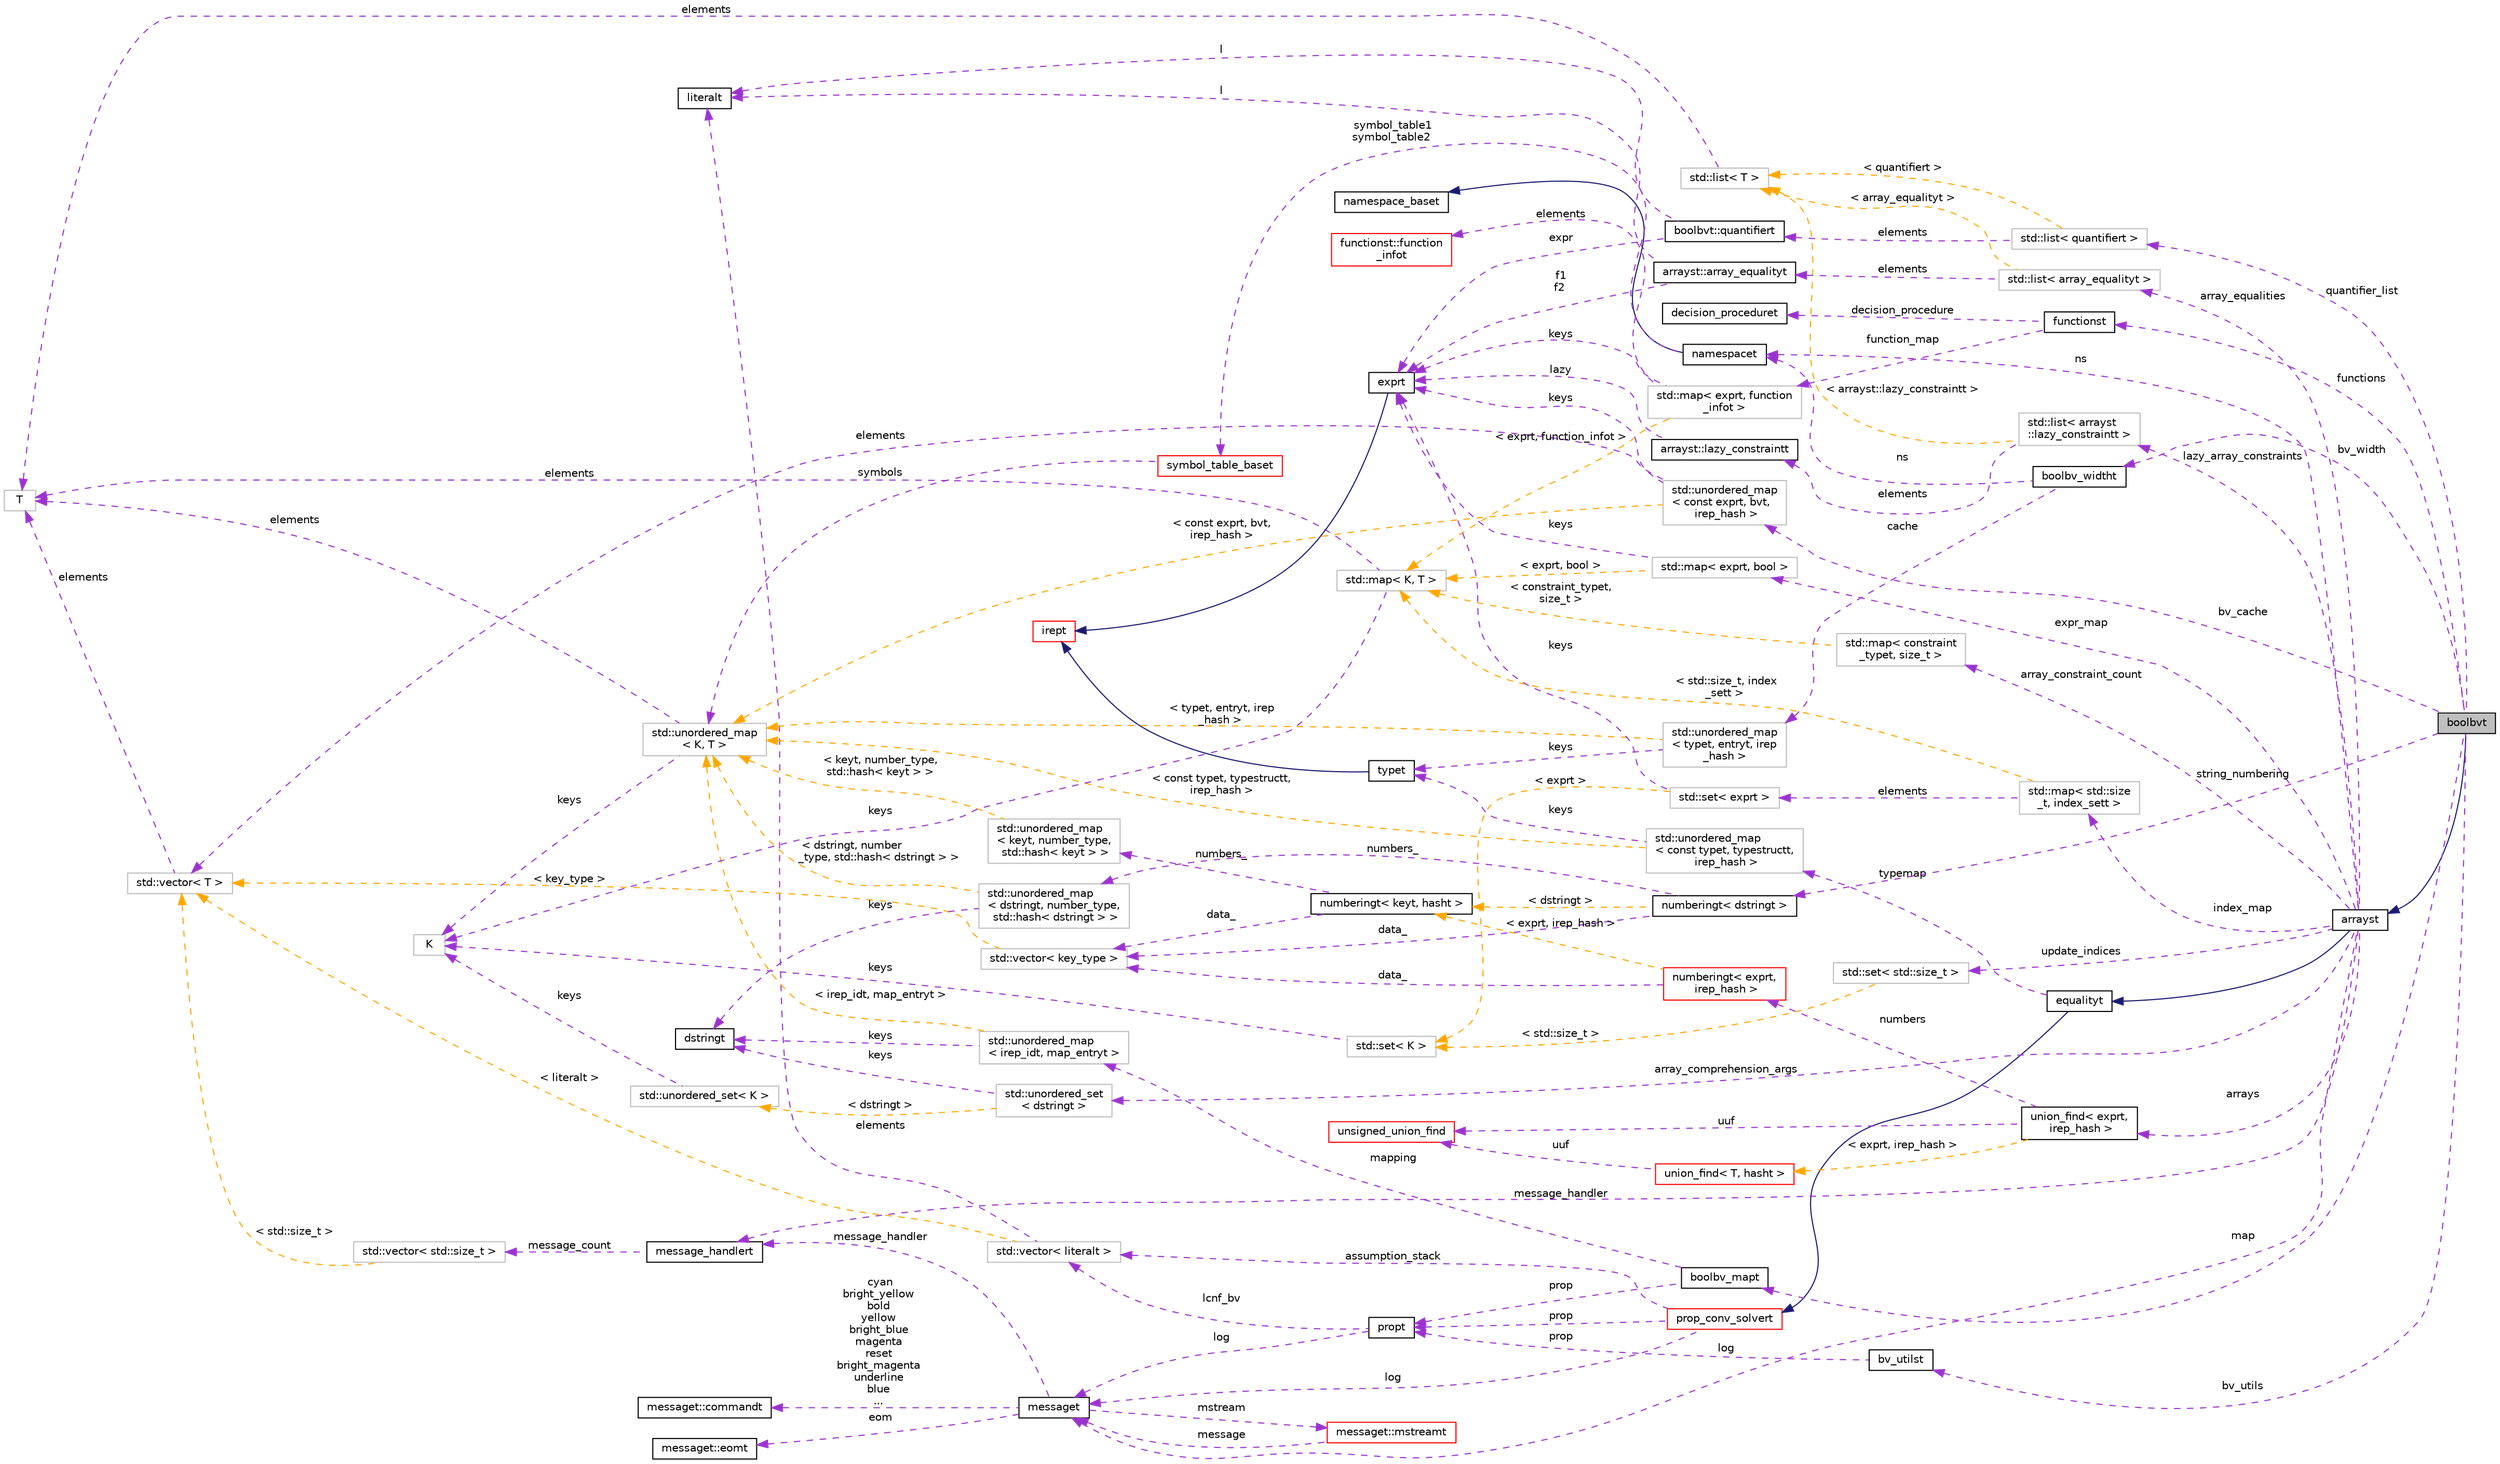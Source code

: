 digraph "boolbvt"
{
 // LATEX_PDF_SIZE
  bgcolor="transparent";
  edge [fontname="Helvetica",fontsize="10",labelfontname="Helvetica",labelfontsize="10"];
  node [fontname="Helvetica",fontsize="10",shape=record];
  rankdir="LR";
  Node1 [label="boolbvt",height=0.2,width=0.4,color="black", fillcolor="grey75", style="filled", fontcolor="black",tooltip=" "];
  Node2 -> Node1 [dir="back",color="midnightblue",fontsize="10",style="solid",fontname="Helvetica"];
  Node2 [label="arrayst",height=0.2,width=0.4,color="black",URL="$classarrayst.html",tooltip=" "];
  Node3 -> Node2 [dir="back",color="midnightblue",fontsize="10",style="solid",fontname="Helvetica"];
  Node3 [label="equalityt",height=0.2,width=0.4,color="black",URL="$classequalityt.html",tooltip=" "];
  Node4 -> Node3 [dir="back",color="midnightblue",fontsize="10",style="solid",fontname="Helvetica"];
  Node4 [label="prop_conv_solvert",height=0.2,width=0.4,color="red",URL="$classprop__conv__solvert.html",tooltip=" "];
  Node16 -> Node4 [dir="back",color="darkorchid3",fontsize="10",style="dashed",label=" log" ,fontname="Helvetica"];
  Node16 [label="messaget",height=0.2,width=0.4,color="black",URL="$classmessaget.html",tooltip="Class that provides messages with a built-in verbosity 'level'."];
  Node17 -> Node16 [dir="back",color="darkorchid3",fontsize="10",style="dashed",label=" message_handler" ,fontname="Helvetica"];
  Node17 [label="message_handlert",height=0.2,width=0.4,color="black",URL="$classmessage__handlert.html",tooltip=" "];
  Node18 -> Node17 [dir="back",color="darkorchid3",fontsize="10",style="dashed",label=" message_count" ,fontname="Helvetica"];
  Node18 [label="std::vector\< std::size_t \>",height=0.2,width=0.4,color="grey75",tooltip=" "];
  Node19 -> Node18 [dir="back",color="orange",fontsize="10",style="dashed",label=" \< std::size_t \>" ,fontname="Helvetica"];
  Node19 [label="std::vector\< T \>",height=0.2,width=0.4,color="grey75",tooltip="STL class."];
  Node15 -> Node19 [dir="back",color="darkorchid3",fontsize="10",style="dashed",label=" elements" ,fontname="Helvetica"];
  Node15 [label="T",height=0.2,width=0.4,color="grey75",tooltip=" "];
  Node20 -> Node16 [dir="back",color="darkorchid3",fontsize="10",style="dashed",label=" cyan\nbright_yellow\nbold\nyellow\nbright_blue\nmagenta\nreset\nbright_magenta\nunderline\nblue\n..." ,fontname="Helvetica"];
  Node20 [label="messaget::commandt",height=0.2,width=0.4,color="black",URL="$classmessaget_1_1commandt.html",tooltip=" "];
  Node21 -> Node16 [dir="back",color="darkorchid3",fontsize="10",style="dashed",label=" mstream" ,fontname="Helvetica"];
  Node21 [label="messaget::mstreamt",height=0.2,width=0.4,color="red",URL="$classmessaget_1_1mstreamt.html",tooltip=" "];
  Node16 -> Node21 [dir="back",color="darkorchid3",fontsize="10",style="dashed",label=" message" ,fontname="Helvetica"];
  Node34 -> Node16 [dir="back",color="darkorchid3",fontsize="10",style="dashed",label=" eom" ,fontname="Helvetica"];
  Node34 [label="messaget::eomt",height=0.2,width=0.4,color="black",URL="$classmessaget_1_1eomt.html",tooltip=" "];
  Node39 -> Node4 [dir="back",color="darkorchid3",fontsize="10",style="dashed",label=" prop" ,fontname="Helvetica"];
  Node39 [label="propt",height=0.2,width=0.4,color="black",URL="$classpropt.html",tooltip="TO_BE_DOCUMENTED."];
  Node16 -> Node39 [dir="back",color="darkorchid3",fontsize="10",style="dashed",label=" log" ,fontname="Helvetica"];
  Node40 -> Node39 [dir="back",color="darkorchid3",fontsize="10",style="dashed",label=" lcnf_bv" ,fontname="Helvetica"];
  Node40 [label="std::vector\< literalt \>",height=0.2,width=0.4,color="grey75",tooltip=" "];
  Node12 -> Node40 [dir="back",color="darkorchid3",fontsize="10",style="dashed",label=" elements" ,fontname="Helvetica"];
  Node12 [label="literalt",height=0.2,width=0.4,color="black",URL="$classliteralt.html",tooltip=" "];
  Node19 -> Node40 [dir="back",color="orange",fontsize="10",style="dashed",label=" \< literalt \>" ,fontname="Helvetica"];
  Node40 -> Node4 [dir="back",color="darkorchid3",fontsize="10",style="dashed",label=" assumption_stack" ,fontname="Helvetica"];
  Node41 -> Node3 [dir="back",color="darkorchid3",fontsize="10",style="dashed",label=" typemap" ,fontname="Helvetica"];
  Node41 [label="std::unordered_map\l\< const typet, typestructt,\l irep_hash \>",height=0.2,width=0.4,color="grey75",tooltip=" "];
  Node42 -> Node41 [dir="back",color="darkorchid3",fontsize="10",style="dashed",label=" keys" ,fontname="Helvetica"];
  Node42 [label="typet",height=0.2,width=0.4,color="black",URL="$classtypet.html",tooltip="The type of an expression, extends irept."];
  Node28 -> Node42 [dir="back",color="midnightblue",fontsize="10",style="solid",fontname="Helvetica"];
  Node28 [label="irept",height=0.2,width=0.4,color="red",URL="$classirept.html",tooltip="There are a large number of kinds of tree structured or tree-like data in CPROVER."];
  Node37 -> Node41 [dir="back",color="orange",fontsize="10",style="dashed",label=" \< const typet, typestructt,\l irep_hash \>" ,fontname="Helvetica"];
  Node37 [label="std::unordered_map\l\< K, T \>",height=0.2,width=0.4,color="grey75",tooltip="STL class."];
  Node14 -> Node37 [dir="back",color="darkorchid3",fontsize="10",style="dashed",label=" keys" ,fontname="Helvetica"];
  Node14 [label="K",height=0.2,width=0.4,color="grey75",tooltip=" "];
  Node15 -> Node37 [dir="back",color="darkorchid3",fontsize="10",style="dashed",label=" elements" ,fontname="Helvetica"];
  Node47 -> Node2 [dir="back",color="darkorchid3",fontsize="10",style="dashed",label=" array_comprehension_args" ,fontname="Helvetica"];
  Node47 [label="std::unordered_set\l\< dstringt \>",height=0.2,width=0.4,color="grey75",tooltip=" "];
  Node11 -> Node47 [dir="back",color="darkorchid3",fontsize="10",style="dashed",label=" keys" ,fontname="Helvetica"];
  Node11 [label="dstringt",height=0.2,width=0.4,color="black",URL="$classdstringt.html",tooltip="dstringt has one field, an unsigned integer no which is an index into a static table of strings."];
  Node48 -> Node47 [dir="back",color="orange",fontsize="10",style="dashed",label=" \< dstringt \>" ,fontname="Helvetica"];
  Node48 [label="std::unordered_set\< K \>",height=0.2,width=0.4,color="grey75",tooltip="STL class."];
  Node14 -> Node48 [dir="back",color="darkorchid3",fontsize="10",style="dashed",label=" keys" ,fontname="Helvetica"];
  Node17 -> Node2 [dir="back",color="darkorchid3",fontsize="10",style="dashed",label=" message_handler" ,fontname="Helvetica"];
  Node49 -> Node2 [dir="back",color="darkorchid3",fontsize="10",style="dashed",label=" array_constraint_count" ,fontname="Helvetica"];
  Node49 [label="std::map\< constraint\l_typet, size_t \>",height=0.2,width=0.4,color="grey75",tooltip=" "];
  Node13 -> Node49 [dir="back",color="orange",fontsize="10",style="dashed",label=" \< constraint_typet,\l size_t \>" ,fontname="Helvetica"];
  Node13 [label="std::map\< K, T \>",height=0.2,width=0.4,color="grey75",tooltip="STL class."];
  Node14 -> Node13 [dir="back",color="darkorchid3",fontsize="10",style="dashed",label=" keys" ,fontname="Helvetica"];
  Node15 -> Node13 [dir="back",color="darkorchid3",fontsize="10",style="dashed",label=" elements" ,fontname="Helvetica"];
  Node16 -> Node2 [dir="back",color="darkorchid3",fontsize="10",style="dashed",label=" log" ,fontname="Helvetica"];
  Node50 -> Node2 [dir="back",color="darkorchid3",fontsize="10",style="dashed",label=" arrays" ,fontname="Helvetica"];
  Node50 [label="union_find\< exprt,\l irep_hash \>",height=0.2,width=0.4,color="black",URL="$classunion__find.html",tooltip=" "];
  Node51 -> Node50 [dir="back",color="darkorchid3",fontsize="10",style="dashed",label=" uuf" ,fontname="Helvetica"];
  Node51 [label="unsigned_union_find",height=0.2,width=0.4,color="red",URL="$classunsigned__union__find.html",tooltip=" "];
  Node54 -> Node50 [dir="back",color="darkorchid3",fontsize="10",style="dashed",label=" numbers" ,fontname="Helvetica"];
  Node54 [label="numberingt\< exprt,\l irep_hash \>",height=0.2,width=0.4,color="red",URL="$classnumberingt.html",tooltip=" "];
  Node56 -> Node54 [dir="back",color="darkorchid3",fontsize="10",style="dashed",label=" data_" ,fontname="Helvetica"];
  Node56 [label="std::vector\< key_type \>",height=0.2,width=0.4,color="grey75",tooltip=" "];
  Node19 -> Node56 [dir="back",color="orange",fontsize="10",style="dashed",label=" \< key_type \>" ,fontname="Helvetica"];
  Node57 -> Node54 [dir="back",color="orange",fontsize="10",style="dashed",label=" \< exprt, irep_hash \>" ,fontname="Helvetica"];
  Node57 [label="numberingt\< keyt, hasht \>",height=0.2,width=0.4,color="black",URL="$classnumberingt.html",tooltip=" "];
  Node58 -> Node57 [dir="back",color="darkorchid3",fontsize="10",style="dashed",label=" numbers_" ,fontname="Helvetica"];
  Node58 [label="std::unordered_map\l\< keyt, number_type,\l std::hash\< keyt \> \>",height=0.2,width=0.4,color="grey75",tooltip=" "];
  Node37 -> Node58 [dir="back",color="orange",fontsize="10",style="dashed",label=" \< keyt, number_type,\l std::hash\< keyt \> \>" ,fontname="Helvetica"];
  Node56 -> Node57 [dir="back",color="darkorchid3",fontsize="10",style="dashed",label=" data_" ,fontname="Helvetica"];
  Node59 -> Node50 [dir="back",color="orange",fontsize="10",style="dashed",label=" \< exprt, irep_hash \>" ,fontname="Helvetica"];
  Node59 [label="union_find\< T, hasht \>",height=0.2,width=0.4,color="red",URL="$classunion__find.html",tooltip=" "];
  Node51 -> Node59 [dir="back",color="darkorchid3",fontsize="10",style="dashed",label=" uuf" ,fontname="Helvetica"];
  Node62 -> Node2 [dir="back",color="darkorchid3",fontsize="10",style="dashed",label=" ns" ,fontname="Helvetica"];
  Node62 [label="namespacet",height=0.2,width=0.4,color="black",URL="$classnamespacet.html",tooltip="A namespacet is essentially one or two symbol tables bound together, to allow for symbol lookups in t..."];
  Node63 -> Node62 [dir="back",color="midnightblue",fontsize="10",style="solid",fontname="Helvetica"];
  Node63 [label="namespace_baset",height=0.2,width=0.4,color="black",URL="$classnamespace__baset.html",tooltip="Basic interface for a namespace."];
  Node64 -> Node62 [dir="back",color="darkorchid3",fontsize="10",style="dashed",label=" symbol_table1\nsymbol_table2" ,fontname="Helvetica"];
  Node64 [label="symbol_table_baset",height=0.2,width=0.4,color="red",URL="$classsymbol__table__baset.html",tooltip="The symbol table base class interface."];
  Node37 -> Node64 [dir="back",color="darkorchid3",fontsize="10",style="dashed",label=" symbols" ,fontname="Helvetica"];
  Node66 -> Node2 [dir="back",color="darkorchid3",fontsize="10",style="dashed",label=" index_map" ,fontname="Helvetica"];
  Node66 [label="std::map\< std::size\l_t, index_sett \>",height=0.2,width=0.4,color="grey75",tooltip=" "];
  Node67 -> Node66 [dir="back",color="darkorchid3",fontsize="10",style="dashed",label=" elements" ,fontname="Helvetica"];
  Node67 [label="std::set\< exprt \>",height=0.2,width=0.4,color="grey75",tooltip=" "];
  Node36 -> Node67 [dir="back",color="darkorchid3",fontsize="10",style="dashed",label=" keys" ,fontname="Helvetica"];
  Node36 [label="exprt",height=0.2,width=0.4,color="black",URL="$classexprt.html",tooltip="Base class for all expressions."];
  Node28 -> Node36 [dir="back",color="midnightblue",fontsize="10",style="solid",fontname="Helvetica"];
  Node68 -> Node67 [dir="back",color="orange",fontsize="10",style="dashed",label=" \< exprt \>" ,fontname="Helvetica"];
  Node68 [label="std::set\< K \>",height=0.2,width=0.4,color="grey75",tooltip="STL class."];
  Node14 -> Node68 [dir="back",color="darkorchid3",fontsize="10",style="dashed",label=" keys" ,fontname="Helvetica"];
  Node13 -> Node66 [dir="back",color="orange",fontsize="10",style="dashed",label=" \< std::size_t, index\l_sett \>" ,fontname="Helvetica"];
  Node69 -> Node2 [dir="back",color="darkorchid3",fontsize="10",style="dashed",label=" update_indices" ,fontname="Helvetica"];
  Node69 [label="std::set\< std::size_t \>",height=0.2,width=0.4,color="grey75",tooltip=" "];
  Node68 -> Node69 [dir="back",color="orange",fontsize="10",style="dashed",label=" \< std::size_t \>" ,fontname="Helvetica"];
  Node70 -> Node2 [dir="back",color="darkorchid3",fontsize="10",style="dashed",label=" expr_map" ,fontname="Helvetica"];
  Node70 [label="std::map\< exprt, bool \>",height=0.2,width=0.4,color="grey75",tooltip=" "];
  Node36 -> Node70 [dir="back",color="darkorchid3",fontsize="10",style="dashed",label=" keys" ,fontname="Helvetica"];
  Node13 -> Node70 [dir="back",color="orange",fontsize="10",style="dashed",label=" \< exprt, bool \>" ,fontname="Helvetica"];
  Node71 -> Node2 [dir="back",color="darkorchid3",fontsize="10",style="dashed",label=" lazy_array_constraints" ,fontname="Helvetica"];
  Node71 [label="std::list\< arrayst\l::lazy_constraintt \>",height=0.2,width=0.4,color="grey75",tooltip=" "];
  Node72 -> Node71 [dir="back",color="darkorchid3",fontsize="10",style="dashed",label=" elements" ,fontname="Helvetica"];
  Node72 [label="arrayst::lazy_constraintt",height=0.2,width=0.4,color="black",URL="$structarrayst_1_1lazy__constraintt.html",tooltip=" "];
  Node36 -> Node72 [dir="back",color="darkorchid3",fontsize="10",style="dashed",label=" lazy" ,fontname="Helvetica"];
  Node73 -> Node71 [dir="back",color="orange",fontsize="10",style="dashed",label=" \< arrayst::lazy_constraintt \>" ,fontname="Helvetica"];
  Node73 [label="std::list\< T \>",height=0.2,width=0.4,color="grey75",tooltip="STL class."];
  Node15 -> Node73 [dir="back",color="darkorchid3",fontsize="10",style="dashed",label=" elements" ,fontname="Helvetica"];
  Node74 -> Node2 [dir="back",color="darkorchid3",fontsize="10",style="dashed",label=" array_equalities" ,fontname="Helvetica"];
  Node74 [label="std::list\< array_equalityt \>",height=0.2,width=0.4,color="grey75",tooltip=" "];
  Node75 -> Node74 [dir="back",color="darkorchid3",fontsize="10",style="dashed",label=" elements" ,fontname="Helvetica"];
  Node75 [label="arrayst::array_equalityt",height=0.2,width=0.4,color="black",URL="$structarrayst_1_1array__equalityt.html",tooltip=" "];
  Node36 -> Node75 [dir="back",color="darkorchid3",fontsize="10",style="dashed",label=" f1\nf2" ,fontname="Helvetica"];
  Node12 -> Node75 [dir="back",color="darkorchid3",fontsize="10",style="dashed",label=" l" ,fontname="Helvetica"];
  Node73 -> Node74 [dir="back",color="orange",fontsize="10",style="dashed",label=" \< array_equalityt \>" ,fontname="Helvetica"];
  Node76 -> Node1 [dir="back",color="darkorchid3",fontsize="10",style="dashed",label=" functions" ,fontname="Helvetica"];
  Node76 [label="functionst",height=0.2,width=0.4,color="black",URL="$classfunctionst.html",tooltip=" "];
  Node77 -> Node76 [dir="back",color="darkorchid3",fontsize="10",style="dashed",label=" function_map" ,fontname="Helvetica"];
  Node77 [label="std::map\< exprt, function\l_infot \>",height=0.2,width=0.4,color="grey75",tooltip=" "];
  Node78 -> Node77 [dir="back",color="darkorchid3",fontsize="10",style="dashed",label=" elements" ,fontname="Helvetica"];
  Node78 [label="functionst::function\l_infot",height=0.2,width=0.4,color="red",URL="$structfunctionst_1_1function__infot.html",tooltip=" "];
  Node36 -> Node77 [dir="back",color="darkorchid3",fontsize="10",style="dashed",label=" keys" ,fontname="Helvetica"];
  Node13 -> Node77 [dir="back",color="orange",fontsize="10",style="dashed",label=" \< exprt, function_infot \>" ,fontname="Helvetica"];
  Node8 -> Node76 [dir="back",color="darkorchid3",fontsize="10",style="dashed",label=" decision_procedure" ,fontname="Helvetica"];
  Node8 [label="decision_proceduret",height=0.2,width=0.4,color="black",URL="$classdecision__proceduret.html",tooltip=" "];
  Node83 -> Node1 [dir="back",color="darkorchid3",fontsize="10",style="dashed",label=" bv_utils" ,fontname="Helvetica"];
  Node83 [label="bv_utilst",height=0.2,width=0.4,color="black",URL="$classbv__utilst.html",tooltip=" "];
  Node39 -> Node83 [dir="back",color="darkorchid3",fontsize="10",style="dashed",label=" prop" ,fontname="Helvetica"];
  Node84 -> Node1 [dir="back",color="darkorchid3",fontsize="10",style="dashed",label=" string_numbering" ,fontname="Helvetica"];
  Node84 [label="numberingt\< dstringt \>",height=0.2,width=0.4,color="black",URL="$classnumberingt.html",tooltip=" "];
  Node85 -> Node84 [dir="back",color="darkorchid3",fontsize="10",style="dashed",label=" numbers_" ,fontname="Helvetica"];
  Node85 [label="std::unordered_map\l\< dstringt, number_type,\l std::hash\< dstringt \> \>",height=0.2,width=0.4,color="grey75",tooltip=" "];
  Node11 -> Node85 [dir="back",color="darkorchid3",fontsize="10",style="dashed",label=" keys" ,fontname="Helvetica"];
  Node37 -> Node85 [dir="back",color="orange",fontsize="10",style="dashed",label=" \< dstringt, number\l_type, std::hash\< dstringt \> \>" ,fontname="Helvetica"];
  Node56 -> Node84 [dir="back",color="darkorchid3",fontsize="10",style="dashed",label=" data_" ,fontname="Helvetica"];
  Node57 -> Node84 [dir="back",color="orange",fontsize="10",style="dashed",label=" \< dstringt \>" ,fontname="Helvetica"];
  Node86 -> Node1 [dir="back",color="darkorchid3",fontsize="10",style="dashed",label=" bv_width" ,fontname="Helvetica"];
  Node86 [label="boolbv_widtht",height=0.2,width=0.4,color="black",URL="$classboolbv__widtht.html",tooltip=" "];
  Node62 -> Node86 [dir="back",color="darkorchid3",fontsize="10",style="dashed",label=" ns" ,fontname="Helvetica"];
  Node87 -> Node86 [dir="back",color="darkorchid3",fontsize="10",style="dashed",label=" cache" ,fontname="Helvetica"];
  Node87 [label="std::unordered_map\l\< typet, entryt, irep\l_hash \>",height=0.2,width=0.4,color="grey75",tooltip=" "];
  Node42 -> Node87 [dir="back",color="darkorchid3",fontsize="10",style="dashed",label=" keys" ,fontname="Helvetica"];
  Node37 -> Node87 [dir="back",color="orange",fontsize="10",style="dashed",label=" \< typet, entryt, irep\l_hash \>" ,fontname="Helvetica"];
  Node88 -> Node1 [dir="back",color="darkorchid3",fontsize="10",style="dashed",label=" quantifier_list" ,fontname="Helvetica"];
  Node88 [label="std::list\< quantifiert \>",height=0.2,width=0.4,color="grey75",tooltip=" "];
  Node89 -> Node88 [dir="back",color="darkorchid3",fontsize="10",style="dashed",label=" elements" ,fontname="Helvetica"];
  Node89 [label="boolbvt::quantifiert",height=0.2,width=0.4,color="black",URL="$classboolbvt_1_1quantifiert.html",tooltip=" "];
  Node36 -> Node89 [dir="back",color="darkorchid3",fontsize="10",style="dashed",label=" expr" ,fontname="Helvetica"];
  Node12 -> Node89 [dir="back",color="darkorchid3",fontsize="10",style="dashed",label=" l" ,fontname="Helvetica"];
  Node73 -> Node88 [dir="back",color="orange",fontsize="10",style="dashed",label=" \< quantifiert \>" ,fontname="Helvetica"];
  Node90 -> Node1 [dir="back",color="darkorchid3",fontsize="10",style="dashed",label=" bv_cache" ,fontname="Helvetica"];
  Node90 [label="std::unordered_map\l\< const exprt, bvt,\l irep_hash \>",height=0.2,width=0.4,color="grey75",tooltip=" "];
  Node36 -> Node90 [dir="back",color="darkorchid3",fontsize="10",style="dashed",label=" keys" ,fontname="Helvetica"];
  Node19 -> Node90 [dir="back",color="darkorchid3",fontsize="10",style="dashed",label=" elements" ,fontname="Helvetica"];
  Node37 -> Node90 [dir="back",color="orange",fontsize="10",style="dashed",label=" \< const exprt, bvt,\l irep_hash \>" ,fontname="Helvetica"];
  Node91 -> Node1 [dir="back",color="darkorchid3",fontsize="10",style="dashed",label=" map" ,fontname="Helvetica"];
  Node91 [label="boolbv_mapt",height=0.2,width=0.4,color="black",URL="$classboolbv__mapt.html",tooltip=" "];
  Node92 -> Node91 [dir="back",color="darkorchid3",fontsize="10",style="dashed",label=" mapping" ,fontname="Helvetica"];
  Node92 [label="std::unordered_map\l\< irep_idt, map_entryt \>",height=0.2,width=0.4,color="grey75",tooltip=" "];
  Node11 -> Node92 [dir="back",color="darkorchid3",fontsize="10",style="dashed",label=" keys" ,fontname="Helvetica"];
  Node37 -> Node92 [dir="back",color="orange",fontsize="10",style="dashed",label=" \< irep_idt, map_entryt \>" ,fontname="Helvetica"];
  Node39 -> Node91 [dir="back",color="darkorchid3",fontsize="10",style="dashed",label=" prop" ,fontname="Helvetica"];
}
